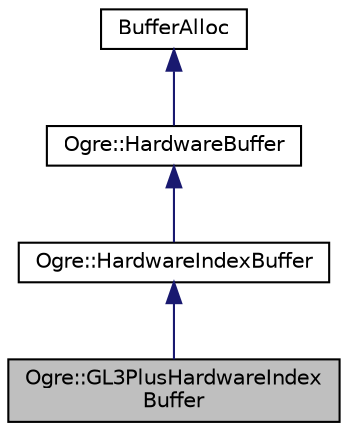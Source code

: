 digraph "Ogre::GL3PlusHardwareIndexBuffer"
{
  bgcolor="transparent";
  edge [fontname="Helvetica",fontsize="10",labelfontname="Helvetica",labelfontsize="10"];
  node [fontname="Helvetica",fontsize="10",shape=record];
  Node0 [label="Ogre::GL3PlusHardwareIndex\lBuffer",height=0.2,width=0.4,color="black", fillcolor="grey75", style="filled", fontcolor="black"];
  Node1 -> Node0 [dir="back",color="midnightblue",fontsize="10",style="solid",fontname="Helvetica"];
  Node1 [label="Ogre::HardwareIndexBuffer",height=0.2,width=0.4,color="black",URL="$class_ogre_1_1_hardware_index_buffer.html",tooltip="Specialisation of HardwareBuffer for vertex index buffers, still abstract. "];
  Node2 -> Node1 [dir="back",color="midnightblue",fontsize="10",style="solid",fontname="Helvetica"];
  Node2 [label="Ogre::HardwareBuffer",height=0.2,width=0.4,color="black",URL="$class_ogre_1_1_hardware_buffer.html",tooltip="Abstract class defining common features of hardware buffers. "];
  Node3 -> Node2 [dir="back",color="midnightblue",fontsize="10",style="solid",fontname="Helvetica"];
  Node3 [label="BufferAlloc",height=0.2,width=0.4,color="black",URL="$class_ogre_1_1_allocated_object.html"];
}

